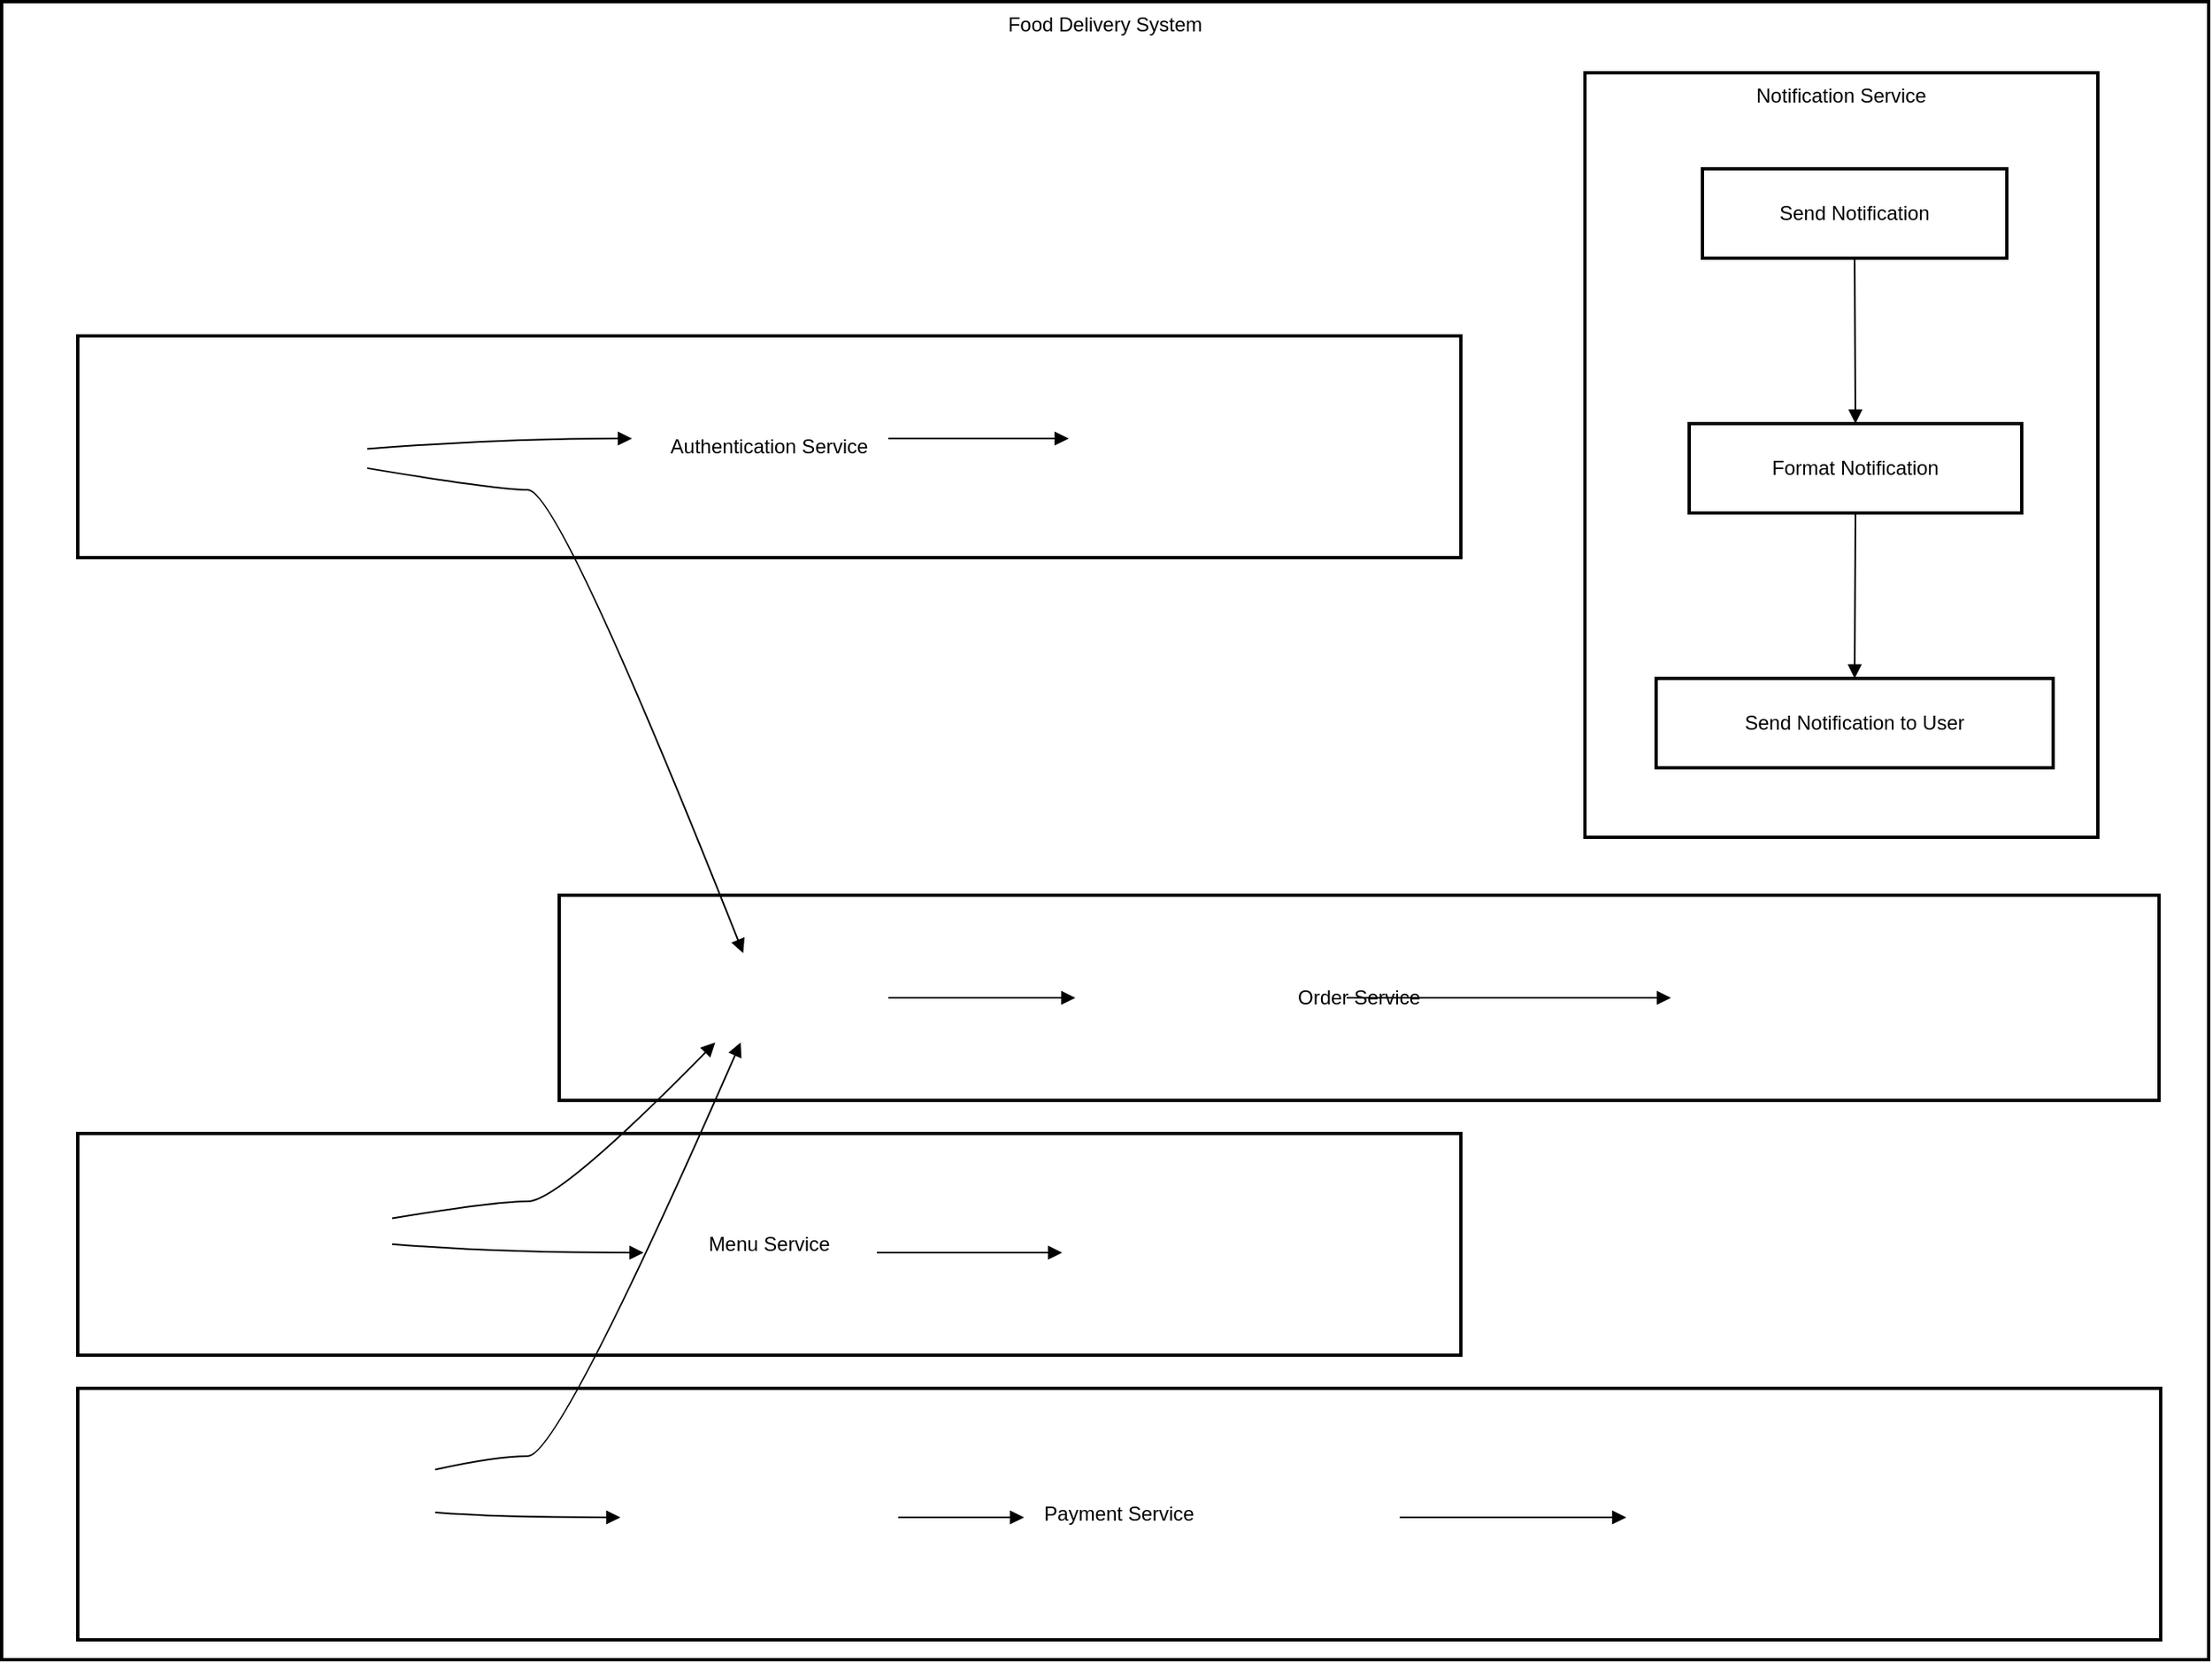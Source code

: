 <mxfile version="26.0.16">
  <diagram name="Page-1" id="2SLMWaHyEjNRVhrS3lMv">
    <mxGraphModel>
      <root>
        <mxCell id="0" />
        <mxCell id="1" parent="0" />
        <mxCell id="2" value="Food Delivery System" style="whiteSpace=wrap;strokeWidth=2;verticalAlign=top;" vertex="1" parent="1">
          <mxGeometry x="8" y="8" width="1334" height="1002" as="geometry" />
        </mxCell>
        <mxCell id="3" value="Notification Service" style="whiteSpace=wrap;strokeWidth=2;verticalAlign=top;" vertex="1" parent="2">
          <mxGeometry x="957" y="43" width="310" height="462" as="geometry" />
        </mxCell>
        <mxCell id="4" value="Send Notification" style="whiteSpace=wrap;strokeWidth=2;" vertex="1" parent="3">
          <mxGeometry x="71" y="58" width="184" height="54" as="geometry" />
        </mxCell>
        <mxCell id="5" value="Format Notification" style="whiteSpace=wrap;strokeWidth=2;" vertex="1" parent="3">
          <mxGeometry x="63" y="212" width="201" height="54" as="geometry" />
        </mxCell>
        <mxCell id="6" value="Send Notification to User" style="whiteSpace=wrap;strokeWidth=2;" vertex="1" parent="3">
          <mxGeometry x="43" y="366" width="240" height="54" as="geometry" />
        </mxCell>
        <mxCell id="7" value="" style="curved=1;startArrow=none;endArrow=block;exitX=0.5;exitY=1;entryX=0.5;entryY=0;" edge="1" parent="3" source="4" target="5">
          <mxGeometry relative="1" as="geometry">
            <Array as="points" />
          </mxGeometry>
        </mxCell>
        <mxCell id="8" value="" style="curved=1;startArrow=none;endArrow=block;exitX=0.5;exitY=1;entryX=0.5;entryY=0;" edge="1" parent="3" source="5" target="6">
          <mxGeometry relative="1" as="geometry">
            <Array as="points" />
          </mxGeometry>
        </mxCell>
        <mxCell id="9" value="Login" style="whiteSpace=wrap;strokeWidth=2;" vertex="1" parent="2">
          <mxGeometry x="123" y="247" width="98" height="54" as="geometry" />
        </mxCell>
        <mxCell id="10" value="Validate User" style="whiteSpace=wrap;strokeWidth=2;" vertex="1" parent="2">
          <mxGeometry x="381" y="237" width="155" height="54" as="geometry" />
        </mxCell>
        <mxCell id="11" value="Generate Token" style="whiteSpace=wrap;strokeWidth=2;" vertex="1" parent="2">
          <mxGeometry x="645" y="237" width="173" height="54" as="geometry" />
        </mxCell>
        <mxCell id="12" value="Create Order" style="whiteSpace=wrap;strokeWidth=2;" vertex="1" parent="2">
          <mxGeometry x="382" y="575" width="154" height="54" as="geometry" />
        </mxCell>
        <mxCell id="13" value="Validate Order" style="whiteSpace=wrap;strokeWidth=2;" vertex="1" parent="2">
          <mxGeometry x="649" y="575" width="164" height="54" as="geometry" />
        </mxCell>
        <mxCell id="14" value="Update Order Status" style="whiteSpace=wrap;strokeWidth=2;" vertex="1" parent="2">
          <mxGeometry x="1009" y="575" width="206" height="54" as="geometry" />
        </mxCell>
        <mxCell id="15" value="Get Menu" style="whiteSpace=wrap;strokeWidth=2;" vertex="1" parent="2">
          <mxGeometry x="108" y="719" width="128" height="54" as="geometry" />
        </mxCell>
        <mxCell id="16" value="Filter Menu" style="whiteSpace=wrap;strokeWidth=2;" vertex="1" parent="2">
          <mxGeometry x="388" y="729" width="141" height="54" as="geometry" />
        </mxCell>
        <mxCell id="17" value="Add Item to Cart" style="whiteSpace=wrap;strokeWidth=2;" vertex="1" parent="2">
          <mxGeometry x="641" y="729" width="180" height="54" as="geometry" />
        </mxCell>
        <mxCell id="18" value="Process Payment" style="whiteSpace=wrap;strokeWidth=2;" vertex="1" parent="2">
          <mxGeometry x="83" y="879" width="179" height="54" as="geometry" />
        </mxCell>
        <mxCell id="19" value="Verify Payment" style="whiteSpace=wrap;strokeWidth=2;" vertex="1" parent="2">
          <mxGeometry x="374" y="889" width="168" height="54" as="geometry" />
        </mxCell>
        <mxCell id="20" value="Update Payment Status" style="whiteSpace=wrap;strokeWidth=2;" vertex="1" parent="2">
          <mxGeometry x="618" y="889" width="227" height="54" as="geometry" />
        </mxCell>
        <mxCell id="21" value="Send Payment Acknowledgement" style="whiteSpace=wrap;strokeWidth=2;" vertex="1" parent="2">
          <mxGeometry x="982" y="877" width="260" height="78" as="geometry" />
        </mxCell>
        <mxCell id="22" value="Payment Service" style="whiteSpace=wrap;strokeWidth=2;" vertex="1" parent="2">
          <mxGeometry x="46" y="838" width="1259" height="152" as="geometry" />
        </mxCell>
        <mxCell id="23" value="Menu Service" style="whiteSpace=wrap;strokeWidth=2;" vertex="1" parent="2">
          <mxGeometry x="46" y="684" width="836" height="134" as="geometry" />
        </mxCell>
        <mxCell id="24" value="Order Service" style="whiteSpace=wrap;strokeWidth=2;" vertex="1" parent="2">
          <mxGeometry x="337" y="540" width="967" height="124" as="geometry" />
        </mxCell>
        <mxCell id="25" value="Authentication Service" style="whiteSpace=wrap;strokeWidth=2;" vertex="1" parent="2">
          <mxGeometry x="46" y="202" width="836" height="134" as="geometry" />
        </mxCell>
        <mxCell id="26" value="" style="curved=1;startArrow=none;endArrow=block;exitX=1.01;exitY=0.43;entryX=0;entryY=0.5;" edge="1" parent="2" source="9" target="10">
          <mxGeometry relative="1" as="geometry">
            <Array as="points">
              <mxPoint x="299" y="264" />
            </Array>
          </mxGeometry>
        </mxCell>
        <mxCell id="27" value="" style="curved=1;startArrow=none;endArrow=block;exitX=1;exitY=0.5;entryX=0;entryY=0.5;" edge="1" parent="2" source="10" target="11">
          <mxGeometry relative="1" as="geometry">
            <Array as="points" />
          </mxGeometry>
        </mxCell>
        <mxCell id="28" value="" style="curved=1;startArrow=none;endArrow=block;exitX=1;exitY=0.5;entryX=0;entryY=0.5;" edge="1" parent="2" source="12" target="13">
          <mxGeometry relative="1" as="geometry">
            <Array as="points" />
          </mxGeometry>
        </mxCell>
        <mxCell id="29" value="" style="curved=1;startArrow=none;endArrow=block;exitX=1;exitY=0.5;entryX=0;entryY=0.5;" edge="1" parent="2" source="13" target="14">
          <mxGeometry relative="1" as="geometry">
            <Array as="points" />
          </mxGeometry>
        </mxCell>
        <mxCell id="30" value="" style="curved=1;startArrow=none;endArrow=block;exitX=1;exitY=0.59;entryX=0;entryY=0.5;" edge="1" parent="2" source="15" target="16">
          <mxGeometry relative="1" as="geometry">
            <Array as="points">
              <mxPoint x="299" y="756" />
            </Array>
          </mxGeometry>
        </mxCell>
        <mxCell id="31" value="" style="curved=1;startArrow=none;endArrow=block;exitX=1;exitY=0.5;entryX=0;entryY=0.5;" edge="1" parent="2" source="16" target="17">
          <mxGeometry relative="1" as="geometry">
            <Array as="points" />
          </mxGeometry>
        </mxCell>
        <mxCell id="32" value="" style="curved=1;startArrow=none;endArrow=block;exitX=1;exitY=0.63;entryX=0;entryY=0.5;" edge="1" parent="2" source="18" target="19">
          <mxGeometry relative="1" as="geometry">
            <Array as="points">
              <mxPoint x="299" y="916" />
            </Array>
          </mxGeometry>
        </mxCell>
        <mxCell id="33" value="" style="curved=1;startArrow=none;endArrow=block;exitX=1;exitY=0.5;entryX=0;entryY=0.5;" edge="1" parent="2" source="19" target="20">
          <mxGeometry relative="1" as="geometry">
            <Array as="points" />
          </mxGeometry>
        </mxCell>
        <mxCell id="34" value="" style="curved=1;startArrow=none;endArrow=block;exitX=1;exitY=0.5;entryX=0;entryY=0.5;" edge="1" parent="2" source="20" target="21">
          <mxGeometry relative="1" as="geometry">
            <Array as="points" />
          </mxGeometry>
        </mxCell>
        <mxCell id="35" value="" style="curved=1;startArrow=none;endArrow=block;exitX=1.01;exitY=0.65;entryX=0.43;entryY=0;" edge="1" parent="2" source="9" target="12">
          <mxGeometry relative="1" as="geometry">
            <Array as="points">
              <mxPoint x="299" y="295" />
              <mxPoint x="337" y="295" />
            </Array>
          </mxGeometry>
        </mxCell>
        <mxCell id="36" value="" style="curved=1;startArrow=none;endArrow=block;exitX=1;exitY=0.3;entryX=0.32;entryY=1;" edge="1" parent="2" source="15" target="12">
          <mxGeometry relative="1" as="geometry">
            <Array as="points">
              <mxPoint x="299" y="725" />
              <mxPoint x="337" y="725" />
            </Array>
          </mxGeometry>
        </mxCell>
        <mxCell id="37" value="" style="curved=1;startArrow=none;endArrow=block;exitX=1;exitY=0.15;entryX=0.42;entryY=1;" edge="1" parent="2" source="18" target="12">
          <mxGeometry relative="1" as="geometry">
            <Array as="points">
              <mxPoint x="299" y="879" />
              <mxPoint x="337" y="879" />
            </Array>
          </mxGeometry>
        </mxCell>
      </root>
    </mxGraphModel>
  </diagram>
</mxfile>
